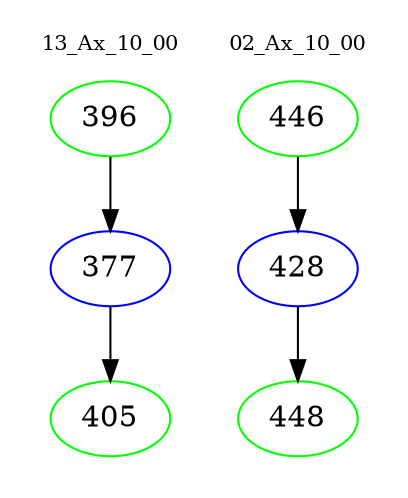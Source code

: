 digraph{
subgraph cluster_0 {
color = white
label = "13_Ax_10_00";
fontsize=10;
T0_396 [label="396", color="green"]
T0_396 -> T0_377 [color="black"]
T0_377 [label="377", color="blue"]
T0_377 -> T0_405 [color="black"]
T0_405 [label="405", color="green"]
}
subgraph cluster_1 {
color = white
label = "02_Ax_10_00";
fontsize=10;
T1_446 [label="446", color="green"]
T1_446 -> T1_428 [color="black"]
T1_428 [label="428", color="blue"]
T1_428 -> T1_448 [color="black"]
T1_448 [label="448", color="green"]
}
}
